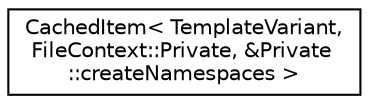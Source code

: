 digraph "Graphical Class Hierarchy"
{
 // LATEX_PDF_SIZE
  edge [fontname="Helvetica",fontsize="10",labelfontname="Helvetica",labelfontsize="10"];
  node [fontname="Helvetica",fontsize="10",shape=record];
  rankdir="LR";
  Node0 [label="CachedItem\< TemplateVariant,\l FileContext::Private, &Private\l::createNamespaces \>",height=0.2,width=0.4,color="black", fillcolor="white", style="filled",URL="$classCachedItem.html",tooltip=" "];
}
